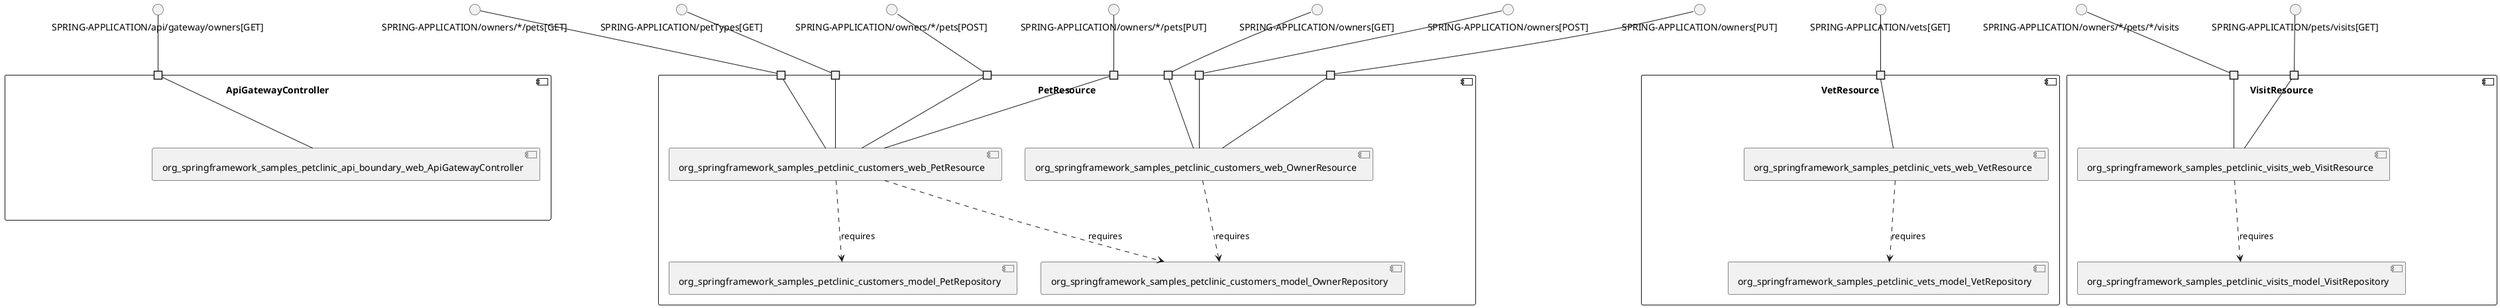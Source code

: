 @startuml
skinparam fixCircleLabelOverlapping true
component "ApiGatewayController\n\n\n\n\n\n" {
[org_springframework_samples_petclinic_api_boundary_web_ApiGatewayController]
portin " " as ApiGatewayController.requires.SPRING_APPLICATION_api_gateway_owners_GET_
"ApiGatewayController.requires.SPRING_APPLICATION_api_gateway_owners_GET_"--[org_springframework_samples_petclinic_api_boundary_web_ApiGatewayController]
}
interface "SPRING-APPLICATION/api/gateway/owners[GET]" as interface.SPRING_APPLICATION_api_gateway_owners_GET_
interface.SPRING_APPLICATION_api_gateway_owners_GET_--"ApiGatewayController.requires.SPRING_APPLICATION_api_gateway_owners_GET_"
component "PetResource\n\n\n\n\n\n" {
[org_springframework_samples_petclinic_customers_model_OwnerRepository]
[org_springframework_samples_petclinic_customers_web_PetResource]
[org_springframework_samples_petclinic_customers_web_OwnerResource]
[org_springframework_samples_petclinic_customers_model_PetRepository]
portin " " as PetResource.requires.SPRING_APPLICATION_owners___pets_GET_
portin " " as PetResource.requires.SPRING_APPLICATION_petTypes_GET_
portin " " as PetResource.requires.SPRING_APPLICATION_owners_GET_
portin " " as PetResource.requires.SPRING_APPLICATION_owners___pets_PUT_
portin " " as PetResource.requires.SPRING_APPLICATION_owners_POST_
portin " " as PetResource.requires.SPRING_APPLICATION_owners___pets_POST_
portin " " as PetResource.requires.SPRING_APPLICATION_owners_PUT_
[org_springframework_samples_petclinic_customers_web_PetResource]..>[org_springframework_samples_petclinic_customers_model_PetRepository] : requires
[org_springframework_samples_petclinic_customers_web_PetResource]..>[org_springframework_samples_petclinic_customers_model_OwnerRepository] : requires
[org_springframework_samples_petclinic_customers_web_OwnerResource]..>[org_springframework_samples_petclinic_customers_model_OwnerRepository] : requires
"PetResource.requires.SPRING_APPLICATION_owners_GET_"--[org_springframework_samples_petclinic_customers_web_OwnerResource]
"PetResource.requires.SPRING_APPLICATION_owners___pets_PUT_"--[org_springframework_samples_petclinic_customers_web_PetResource]
"PetResource.requires.SPRING_APPLICATION_owners_POST_"--[org_springframework_samples_petclinic_customers_web_OwnerResource]
"PetResource.requires.SPRING_APPLICATION_owners___pets_GET_"--[org_springframework_samples_petclinic_customers_web_PetResource]
"PetResource.requires.SPRING_APPLICATION_petTypes_GET_"--[org_springframework_samples_petclinic_customers_web_PetResource]
"PetResource.requires.SPRING_APPLICATION_owners___pets_POST_"--[org_springframework_samples_petclinic_customers_web_PetResource]
"PetResource.requires.SPRING_APPLICATION_owners_PUT_"--[org_springframework_samples_petclinic_customers_web_OwnerResource]
}
interface "SPRING-APPLICATION/owners[GET]" as interface.SPRING_APPLICATION_owners_GET_
interface.SPRING_APPLICATION_owners_GET_--"PetResource.requires.SPRING_APPLICATION_owners_GET_"
interface "SPRING-APPLICATION/owners/*/pets[PUT]" as interface.SPRING_APPLICATION_owners___pets_PUT_
interface.SPRING_APPLICATION_owners___pets_PUT_--"PetResource.requires.SPRING_APPLICATION_owners___pets_PUT_"
interface "SPRING-APPLICATION/owners[POST]" as interface.SPRING_APPLICATION_owners_POST_
interface.SPRING_APPLICATION_owners_POST_--"PetResource.requires.SPRING_APPLICATION_owners_POST_"
interface "SPRING-APPLICATION/owners/*/pets[GET]" as interface.SPRING_APPLICATION_owners___pets_GET_
interface.SPRING_APPLICATION_owners___pets_GET_--"PetResource.requires.SPRING_APPLICATION_owners___pets_GET_"
interface "SPRING-APPLICATION/petTypes[GET]" as interface.SPRING_APPLICATION_petTypes_GET_
interface.SPRING_APPLICATION_petTypes_GET_--"PetResource.requires.SPRING_APPLICATION_petTypes_GET_"
interface "SPRING-APPLICATION/owners/*/pets[POST]" as interface.SPRING_APPLICATION_owners___pets_POST_
interface.SPRING_APPLICATION_owners___pets_POST_--"PetResource.requires.SPRING_APPLICATION_owners___pets_POST_"
interface "SPRING-APPLICATION/owners[PUT]" as interface.SPRING_APPLICATION_owners_PUT_
interface.SPRING_APPLICATION_owners_PUT_--"PetResource.requires.SPRING_APPLICATION_owners_PUT_"
component "VetResource\n\n\n\n\n\n" {
[org_springframework_samples_petclinic_vets_model_VetRepository]
[org_springframework_samples_petclinic_vets_web_VetResource]
portin " " as VetResource.requires.SPRING_APPLICATION_vets_GET_
[org_springframework_samples_petclinic_vets_web_VetResource]..>[org_springframework_samples_petclinic_vets_model_VetRepository] : requires
"VetResource.requires.SPRING_APPLICATION_vets_GET_"--[org_springframework_samples_petclinic_vets_web_VetResource]
}
interface "SPRING-APPLICATION/vets[GET]" as interface.SPRING_APPLICATION_vets_GET_
interface.SPRING_APPLICATION_vets_GET_--"VetResource.requires.SPRING_APPLICATION_vets_GET_"
component "VisitResource\n\n\n\n\n\n" {
[org_springframework_samples_petclinic_visits_web_VisitResource]
[org_springframework_samples_petclinic_visits_model_VisitRepository]
portin " " as VisitResource.requires.SPRING_APPLICATION_owners___pets___visits
portin " " as VisitResource.requires.SPRING_APPLICATION_pets_visits_GET_
[org_springframework_samples_petclinic_visits_web_VisitResource]..>[org_springframework_samples_petclinic_visits_model_VisitRepository] : requires
"VisitResource.requires.SPRING_APPLICATION_pets_visits_GET_"--[org_springframework_samples_petclinic_visits_web_VisitResource]
"VisitResource.requires.SPRING_APPLICATION_owners___pets___visits"--[org_springframework_samples_petclinic_visits_web_VisitResource]
}
interface "SPRING-APPLICATION/pets/visits[GET]" as interface.SPRING_APPLICATION_pets_visits_GET_
interface.SPRING_APPLICATION_pets_visits_GET_--"VisitResource.requires.SPRING_APPLICATION_pets_visits_GET_"
interface "SPRING-APPLICATION/owners/*/pets/*/visits" as interface.SPRING_APPLICATION_owners___pets___visits
interface.SPRING_APPLICATION_owners___pets___visits--"VisitResource.requires.SPRING_APPLICATION_owners___pets___visits"

@enduml

